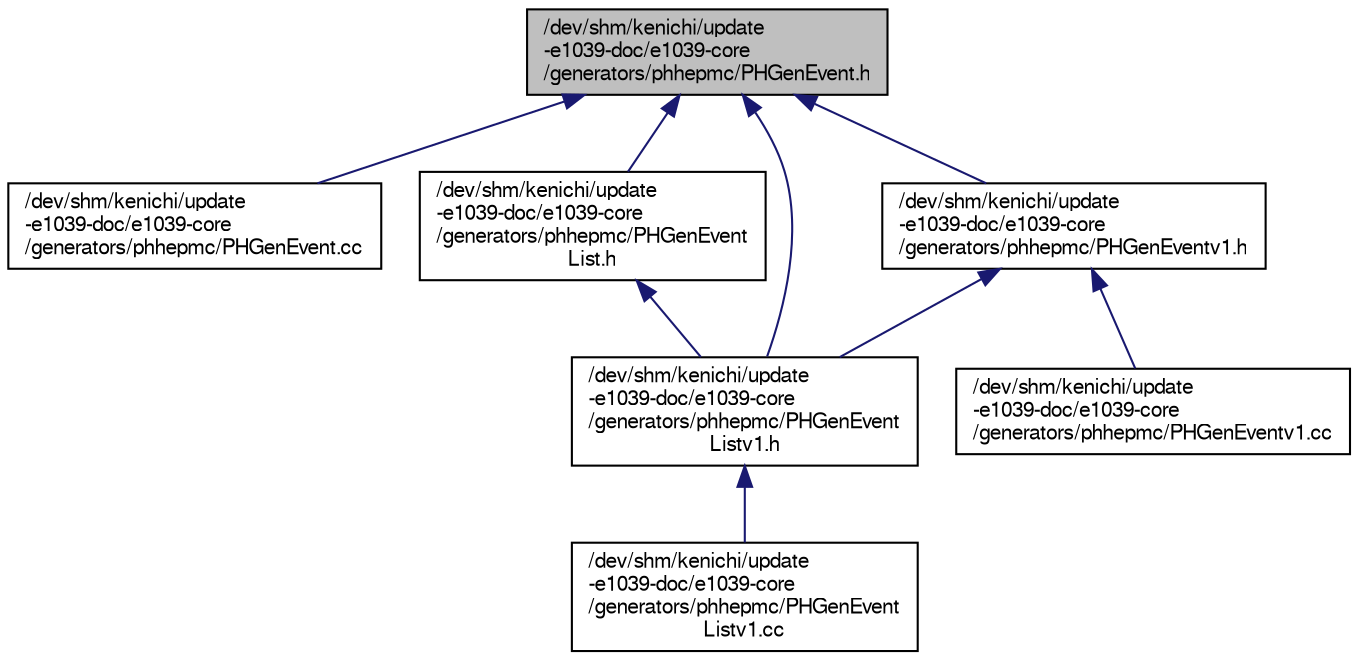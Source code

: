 digraph "/dev/shm/kenichi/update-e1039-doc/e1039-core/generators/phhepmc/PHGenEvent.h"
{
  bgcolor="transparent";
  edge [fontname="FreeSans",fontsize="10",labelfontname="FreeSans",labelfontsize="10"];
  node [fontname="FreeSans",fontsize="10",shape=record];
  Node1 [label="/dev/shm/kenichi/update\l-e1039-doc/e1039-core\l/generators/phhepmc/PHGenEvent.h",height=0.2,width=0.4,color="black", fillcolor="grey75", style="filled" fontcolor="black"];
  Node1 -> Node2 [dir="back",color="midnightblue",fontsize="10",style="solid",fontname="FreeSans"];
  Node2 [label="/dev/shm/kenichi/update\l-e1039-doc/e1039-core\l/generators/phhepmc/PHGenEvent.cc",height=0.2,width=0.4,color="black",URL="$d8/d49/PHGenEvent_8cc.html"];
  Node1 -> Node3 [dir="back",color="midnightblue",fontsize="10",style="solid",fontname="FreeSans"];
  Node3 [label="/dev/shm/kenichi/update\l-e1039-doc/e1039-core\l/generators/phhepmc/PHGenEvent\lList.h",height=0.2,width=0.4,color="black",URL="$df/d6e/PHGenEventList_8h.html"];
  Node3 -> Node4 [dir="back",color="midnightblue",fontsize="10",style="solid",fontname="FreeSans"];
  Node4 [label="/dev/shm/kenichi/update\l-e1039-doc/e1039-core\l/generators/phhepmc/PHGenEvent\lListv1.h",height=0.2,width=0.4,color="black",URL="$d4/d7e/PHGenEventListv1_8h.html"];
  Node4 -> Node5 [dir="back",color="midnightblue",fontsize="10",style="solid",fontname="FreeSans"];
  Node5 [label="/dev/shm/kenichi/update\l-e1039-doc/e1039-core\l/generators/phhepmc/PHGenEvent\lListv1.cc",height=0.2,width=0.4,color="black",URL="$d5/d32/PHGenEventListv1_8cc.html"];
  Node1 -> Node4 [dir="back",color="midnightblue",fontsize="10",style="solid",fontname="FreeSans"];
  Node1 -> Node6 [dir="back",color="midnightblue",fontsize="10",style="solid",fontname="FreeSans"];
  Node6 [label="/dev/shm/kenichi/update\l-e1039-doc/e1039-core\l/generators/phhepmc/PHGenEventv1.h",height=0.2,width=0.4,color="black",URL="$df/dd5/PHGenEventv1_8h.html"];
  Node6 -> Node4 [dir="back",color="midnightblue",fontsize="10",style="solid",fontname="FreeSans"];
  Node6 -> Node7 [dir="back",color="midnightblue",fontsize="10",style="solid",fontname="FreeSans"];
  Node7 [label="/dev/shm/kenichi/update\l-e1039-doc/e1039-core\l/generators/phhepmc/PHGenEventv1.cc",height=0.2,width=0.4,color="black",URL="$d4/d1e/PHGenEventv1_8cc.html"];
}
